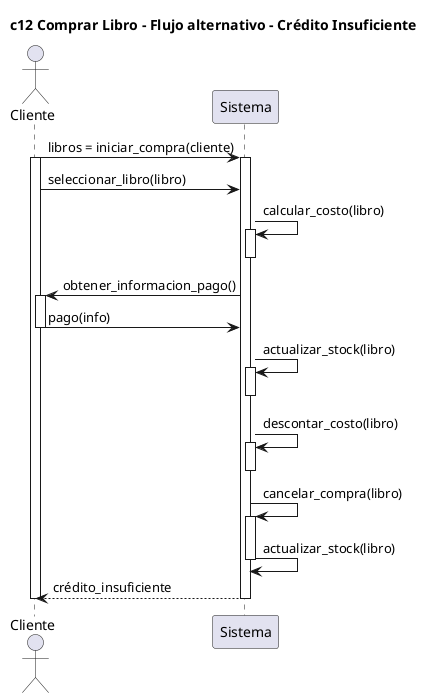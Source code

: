 @startuml


title c12 Comprar Libro - Flujo alternativo - Crédito Insuficiente

actor Cliente as c
participant Sistema as s

c -> s : libros = iniciar_compra(cliente)
activate c
    activate s


        c -> s : seleccionar_libro(libro)

        s -> s : calcular_costo(libro)
        activate s
        deactivate s

        c <- s : obtener_informacion_pago()
        activate c
            c -> s : pago(info)
        deactivate c

        s -> s : actualizar_stock(libro)
        activate s
        deactivate s            


        s -> s : descontar_costo(libro)
        activate s
        deactivate s


        s -> s : cancelar_compra(libro)
        activate s
            s -> s : actualizar_stock(libro)
        deactivate s
        c <-- s : crédito_insuficiente


        
        

    deactivate s

deactivate c

@enduml